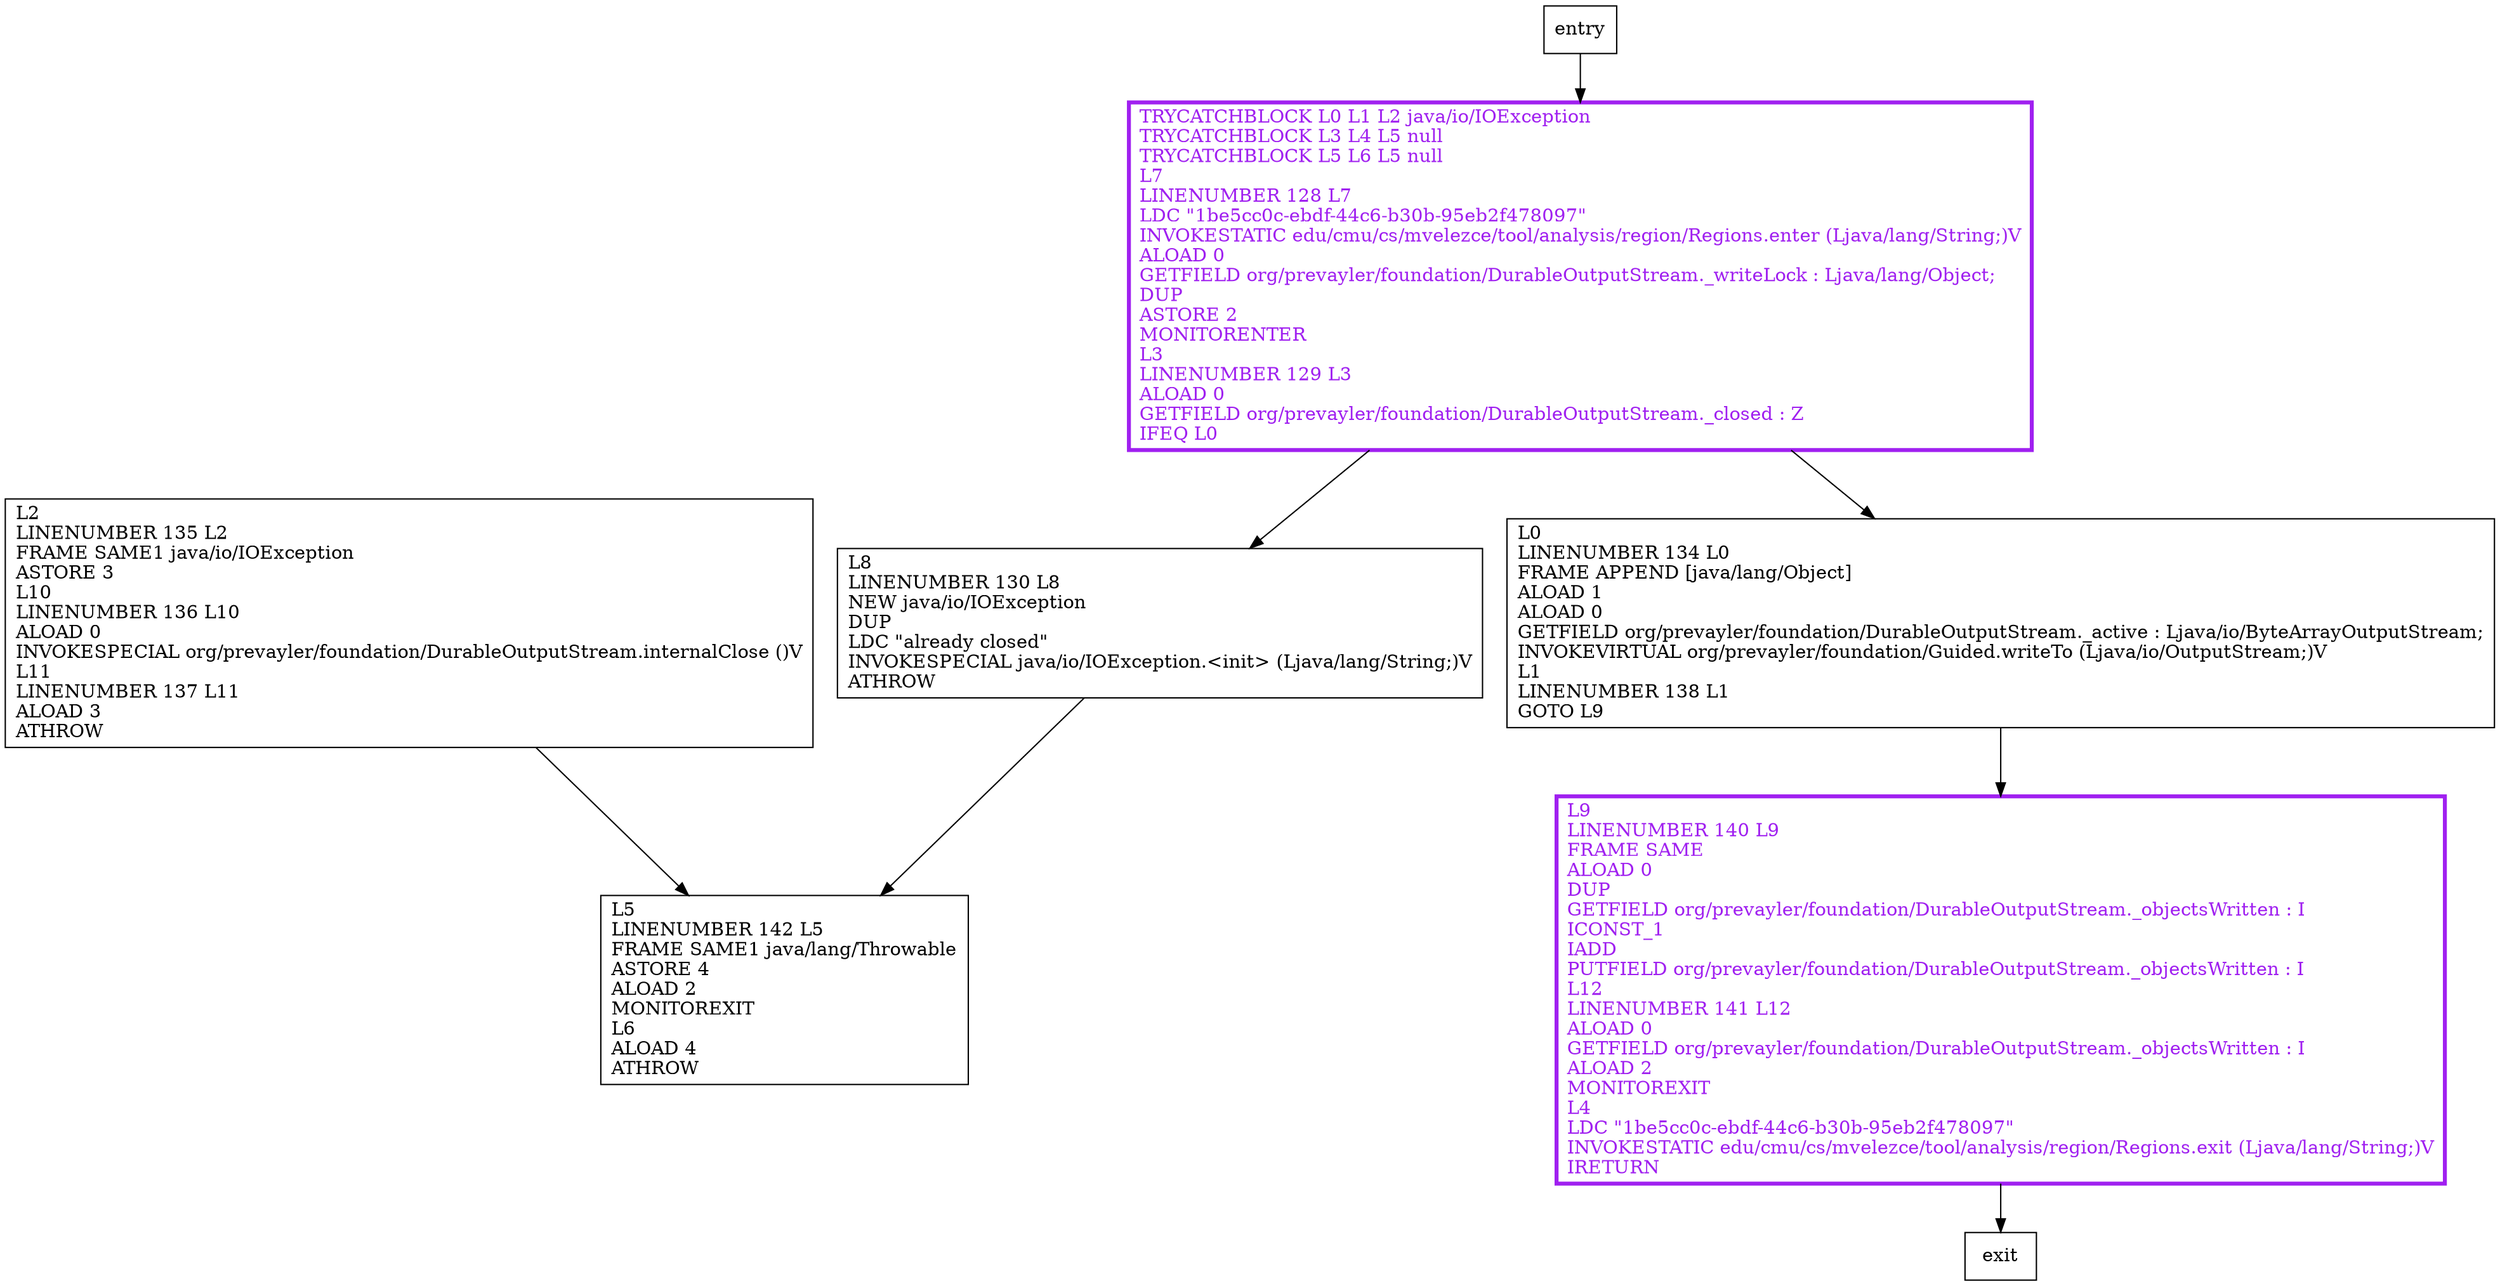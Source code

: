 digraph writeObject {
node [shape=record];
739626708 [label="L0\lLINENUMBER 134 L0\lFRAME APPEND [java/lang/Object]\lALOAD 1\lALOAD 0\lGETFIELD org/prevayler/foundation/DurableOutputStream._active : Ljava/io/ByteArrayOutputStream;\lINVOKEVIRTUAL org/prevayler/foundation/Guided.writeTo (Ljava/io/OutputStream;)V\lL1\lLINENUMBER 138 L1\lGOTO L9\l"];
437910523 [label="L8\lLINENUMBER 130 L8\lNEW java/io/IOException\lDUP\lLDC \"already closed\"\lINVOKESPECIAL java/io/IOException.\<init\> (Ljava/lang/String;)V\lATHROW\l"];
246167037 [label="TRYCATCHBLOCK L0 L1 L2 java/io/IOException\lTRYCATCHBLOCK L3 L4 L5 null\lTRYCATCHBLOCK L5 L6 L5 null\lL7\lLINENUMBER 128 L7\lLDC \"1be5cc0c-ebdf-44c6-b30b-95eb2f478097\"\lINVOKESTATIC edu/cmu/cs/mvelezce/tool/analysis/region/Regions.enter (Ljava/lang/String;)V\lALOAD 0\lGETFIELD org/prevayler/foundation/DurableOutputStream._writeLock : Ljava/lang/Object;\lDUP\lASTORE 2\lMONITORENTER\lL3\lLINENUMBER 129 L3\lALOAD 0\lGETFIELD org/prevayler/foundation/DurableOutputStream._closed : Z\lIFEQ L0\l"];
194146742 [label="L9\lLINENUMBER 140 L9\lFRAME SAME\lALOAD 0\lDUP\lGETFIELD org/prevayler/foundation/DurableOutputStream._objectsWritten : I\lICONST_1\lIADD\lPUTFIELD org/prevayler/foundation/DurableOutputStream._objectsWritten : I\lL12\lLINENUMBER 141 L12\lALOAD 0\lGETFIELD org/prevayler/foundation/DurableOutputStream._objectsWritten : I\lALOAD 2\lMONITOREXIT\lL4\lLDC \"1be5cc0c-ebdf-44c6-b30b-95eb2f478097\"\lINVOKESTATIC edu/cmu/cs/mvelezce/tool/analysis/region/Regions.exit (Ljava/lang/String;)V\lIRETURN\l"];
1686020889 [label="L5\lLINENUMBER 142 L5\lFRAME SAME1 java/lang/Throwable\lASTORE 4\lALOAD 2\lMONITOREXIT\lL6\lALOAD 4\lATHROW\l"];
158559614 [label="L2\lLINENUMBER 135 L2\lFRAME SAME1 java/io/IOException\lASTORE 3\lL10\lLINENUMBER 136 L10\lALOAD 0\lINVOKESPECIAL org/prevayler/foundation/DurableOutputStream.internalClose ()V\lL11\lLINENUMBER 137 L11\lALOAD 3\lATHROW\l"];
entry;
exit;
739626708 -> 194146742;
437910523 -> 1686020889;
entry -> 246167037;
246167037 -> 739626708;
246167037 -> 437910523;
194146742 -> exit;
158559614 -> 1686020889;
246167037[fontcolor="purple", penwidth=3, color="purple"];
194146742[fontcolor="purple", penwidth=3, color="purple"];
}
